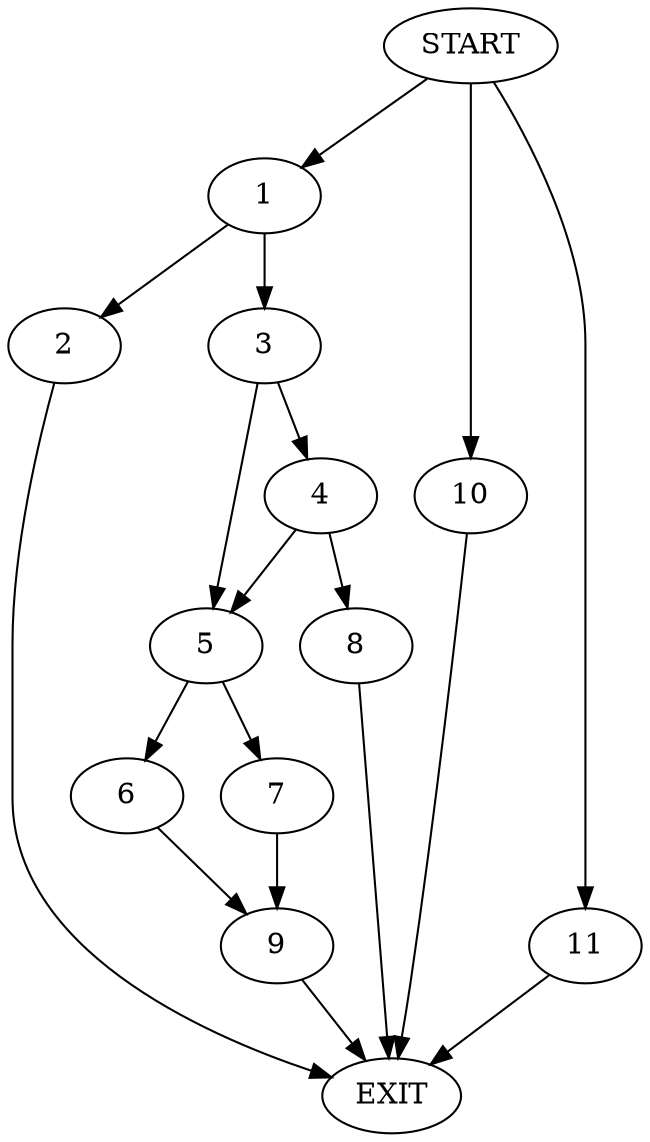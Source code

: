 digraph {
0 [label="START"]
12 [label="EXIT"]
0 -> 1
1 -> 2
1 -> 3
3 -> 4
3 -> 5
2 -> 12
5 -> 6
5 -> 7
4 -> 5
4 -> 8
8 -> 12
6 -> 9
7 -> 9
9 -> 12
0 -> 10
10 -> 12
0 -> 11
11 -> 12
}
